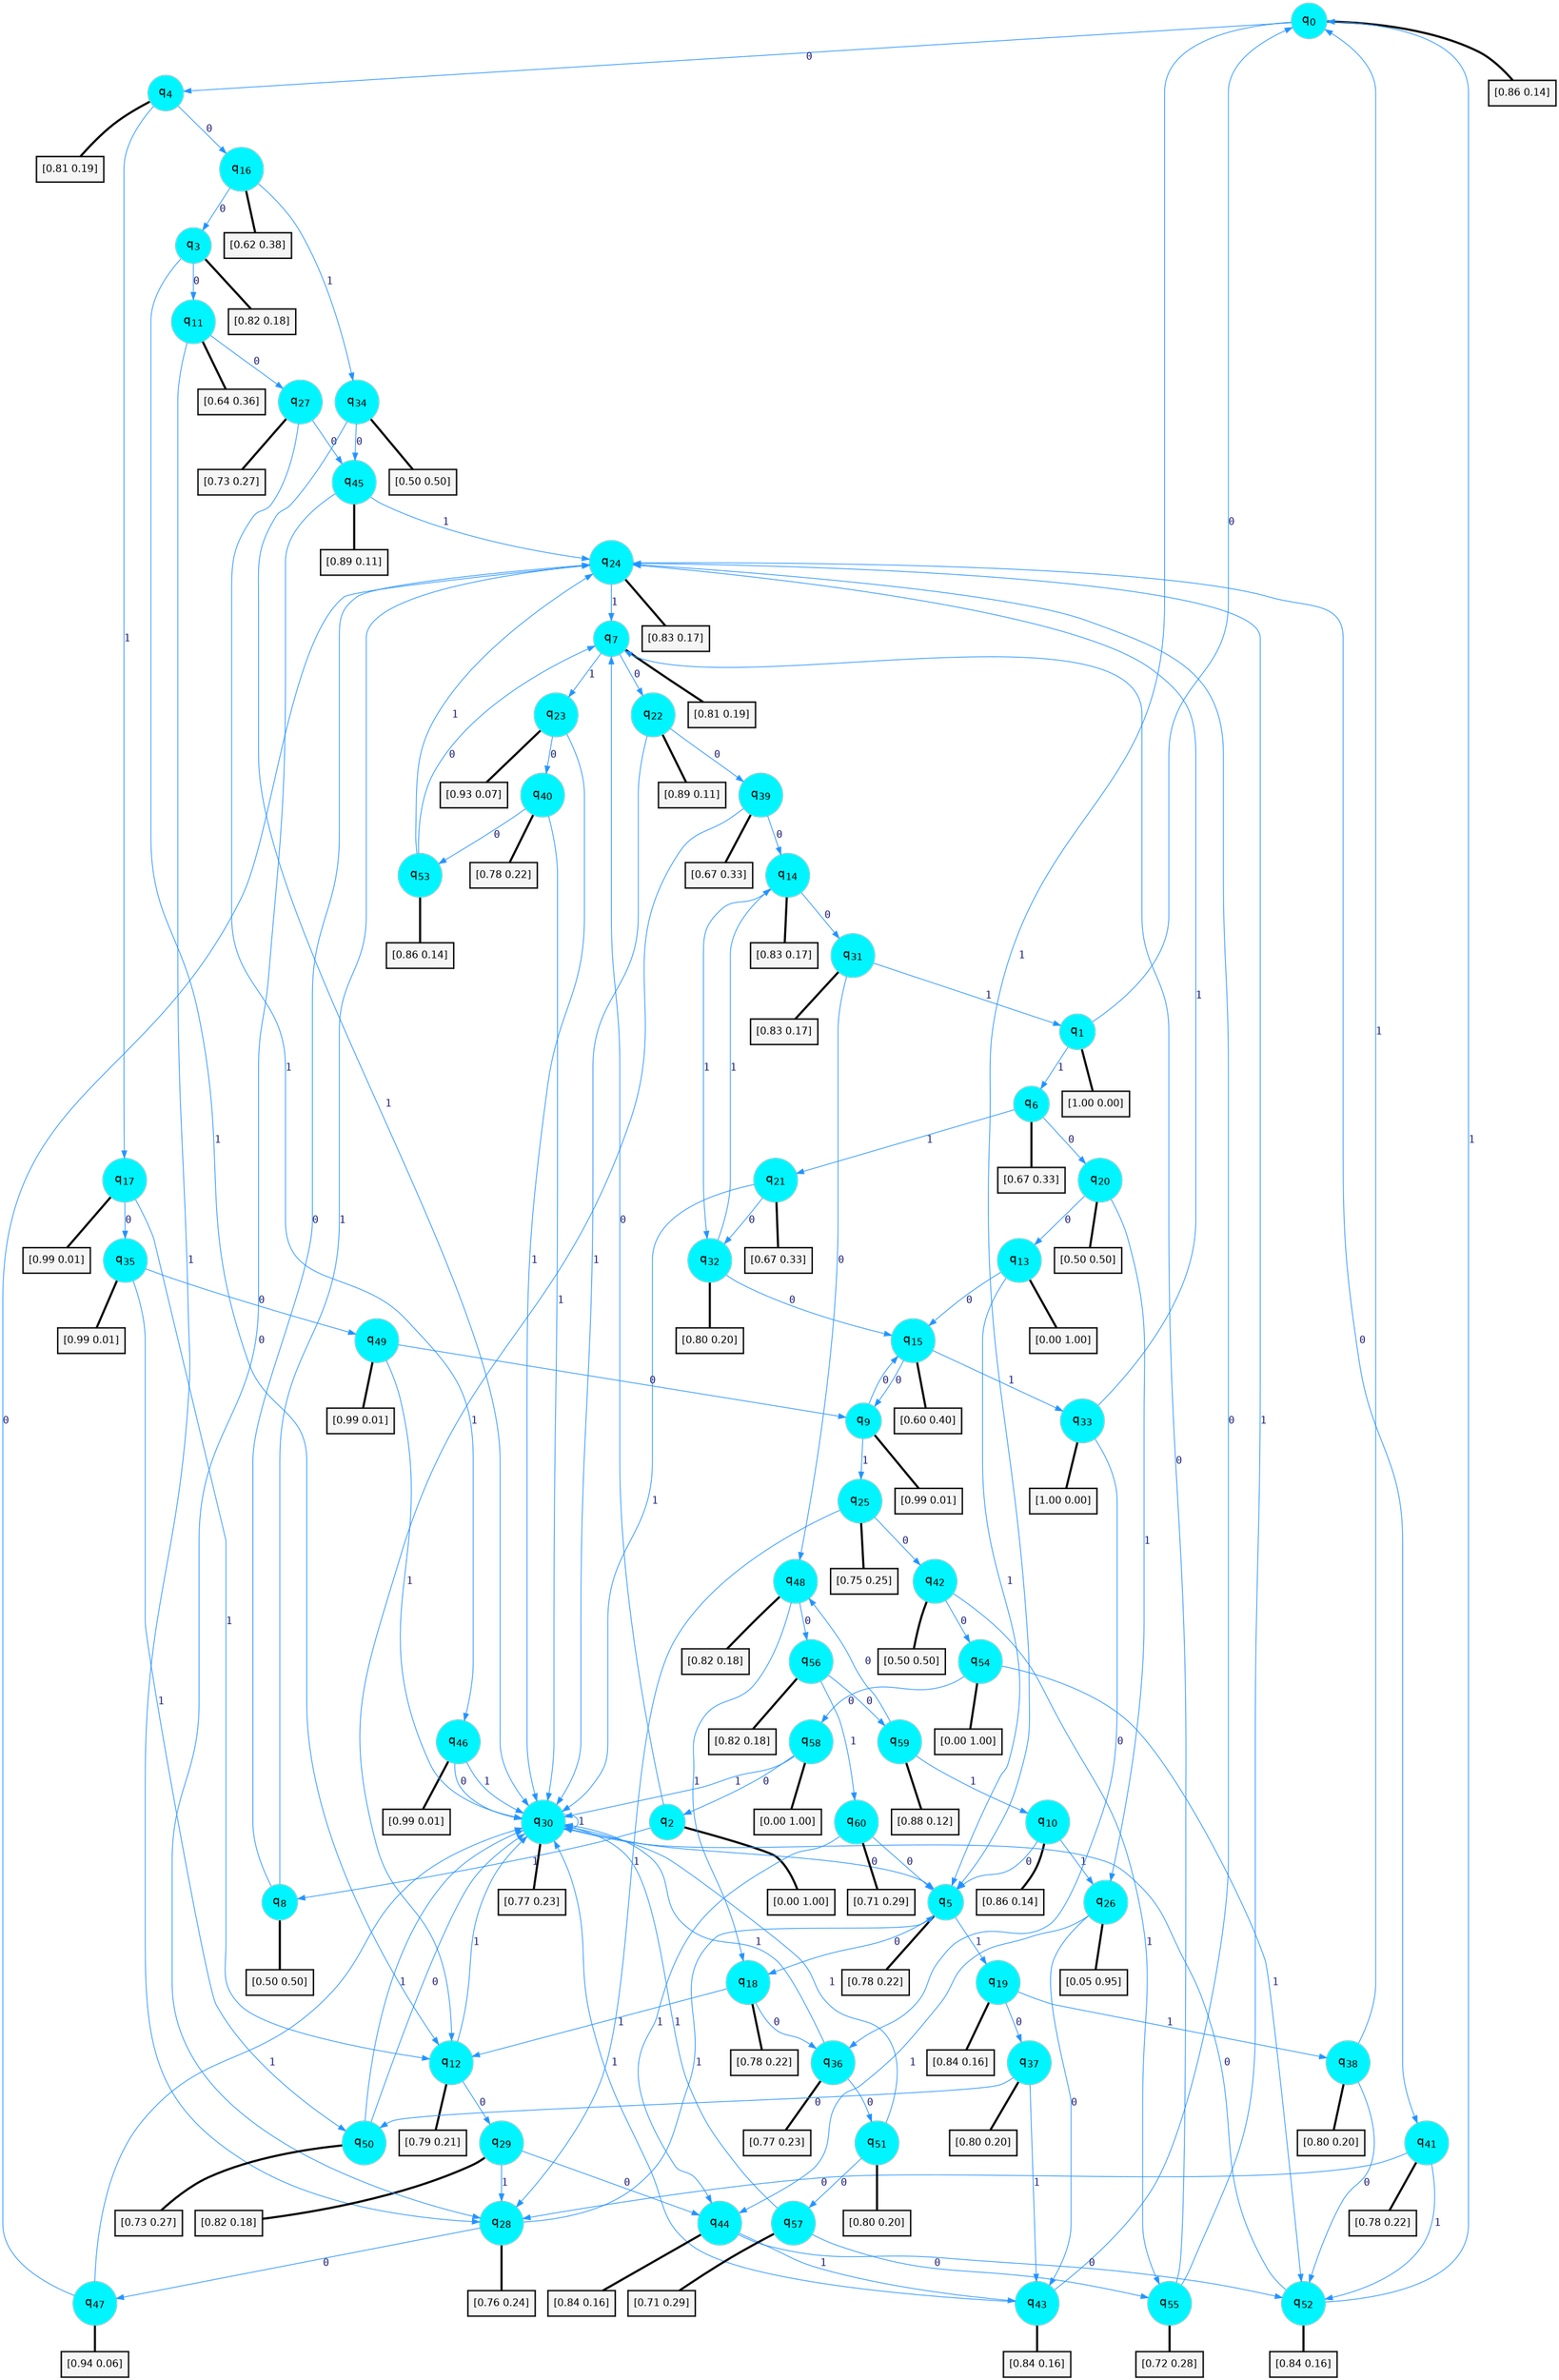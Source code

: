 digraph G {
graph [
bgcolor=transparent, dpi=300, rankdir=TD, size="40,25"];
node [
color=gray, fillcolor=turquoise1, fontcolor=black, fontname=Helvetica, fontsize=16, fontweight=bold, shape=circle, style=filled];
edge [
arrowsize=1, color=dodgerblue1, fontcolor=midnightblue, fontname=courier, fontweight=bold, penwidth=1, style=solid, weight=20];
0[label=<q<SUB>0</SUB>>];
1[label=<q<SUB>1</SUB>>];
2[label=<q<SUB>2</SUB>>];
3[label=<q<SUB>3</SUB>>];
4[label=<q<SUB>4</SUB>>];
5[label=<q<SUB>5</SUB>>];
6[label=<q<SUB>6</SUB>>];
7[label=<q<SUB>7</SUB>>];
8[label=<q<SUB>8</SUB>>];
9[label=<q<SUB>9</SUB>>];
10[label=<q<SUB>10</SUB>>];
11[label=<q<SUB>11</SUB>>];
12[label=<q<SUB>12</SUB>>];
13[label=<q<SUB>13</SUB>>];
14[label=<q<SUB>14</SUB>>];
15[label=<q<SUB>15</SUB>>];
16[label=<q<SUB>16</SUB>>];
17[label=<q<SUB>17</SUB>>];
18[label=<q<SUB>18</SUB>>];
19[label=<q<SUB>19</SUB>>];
20[label=<q<SUB>20</SUB>>];
21[label=<q<SUB>21</SUB>>];
22[label=<q<SUB>22</SUB>>];
23[label=<q<SUB>23</SUB>>];
24[label=<q<SUB>24</SUB>>];
25[label=<q<SUB>25</SUB>>];
26[label=<q<SUB>26</SUB>>];
27[label=<q<SUB>27</SUB>>];
28[label=<q<SUB>28</SUB>>];
29[label=<q<SUB>29</SUB>>];
30[label=<q<SUB>30</SUB>>];
31[label=<q<SUB>31</SUB>>];
32[label=<q<SUB>32</SUB>>];
33[label=<q<SUB>33</SUB>>];
34[label=<q<SUB>34</SUB>>];
35[label=<q<SUB>35</SUB>>];
36[label=<q<SUB>36</SUB>>];
37[label=<q<SUB>37</SUB>>];
38[label=<q<SUB>38</SUB>>];
39[label=<q<SUB>39</SUB>>];
40[label=<q<SUB>40</SUB>>];
41[label=<q<SUB>41</SUB>>];
42[label=<q<SUB>42</SUB>>];
43[label=<q<SUB>43</SUB>>];
44[label=<q<SUB>44</SUB>>];
45[label=<q<SUB>45</SUB>>];
46[label=<q<SUB>46</SUB>>];
47[label=<q<SUB>47</SUB>>];
48[label=<q<SUB>48</SUB>>];
49[label=<q<SUB>49</SUB>>];
50[label=<q<SUB>50</SUB>>];
51[label=<q<SUB>51</SUB>>];
52[label=<q<SUB>52</SUB>>];
53[label=<q<SUB>53</SUB>>];
54[label=<q<SUB>54</SUB>>];
55[label=<q<SUB>55</SUB>>];
56[label=<q<SUB>56</SUB>>];
57[label=<q<SUB>57</SUB>>];
58[label=<q<SUB>58</SUB>>];
59[label=<q<SUB>59</SUB>>];
60[label=<q<SUB>60</SUB>>];
61[label="[0.86 0.14]", shape=box,fontcolor=black, fontname=Helvetica, fontsize=14, penwidth=2, fillcolor=whitesmoke,color=black];
62[label="[1.00 0.00]", shape=box,fontcolor=black, fontname=Helvetica, fontsize=14, penwidth=2, fillcolor=whitesmoke,color=black];
63[label="[0.00 1.00]", shape=box,fontcolor=black, fontname=Helvetica, fontsize=14, penwidth=2, fillcolor=whitesmoke,color=black];
64[label="[0.82 0.18]", shape=box,fontcolor=black, fontname=Helvetica, fontsize=14, penwidth=2, fillcolor=whitesmoke,color=black];
65[label="[0.81 0.19]", shape=box,fontcolor=black, fontname=Helvetica, fontsize=14, penwidth=2, fillcolor=whitesmoke,color=black];
66[label="[0.78 0.22]", shape=box,fontcolor=black, fontname=Helvetica, fontsize=14, penwidth=2, fillcolor=whitesmoke,color=black];
67[label="[0.67 0.33]", shape=box,fontcolor=black, fontname=Helvetica, fontsize=14, penwidth=2, fillcolor=whitesmoke,color=black];
68[label="[0.81 0.19]", shape=box,fontcolor=black, fontname=Helvetica, fontsize=14, penwidth=2, fillcolor=whitesmoke,color=black];
69[label="[0.50 0.50]", shape=box,fontcolor=black, fontname=Helvetica, fontsize=14, penwidth=2, fillcolor=whitesmoke,color=black];
70[label="[0.99 0.01]", shape=box,fontcolor=black, fontname=Helvetica, fontsize=14, penwidth=2, fillcolor=whitesmoke,color=black];
71[label="[0.86 0.14]", shape=box,fontcolor=black, fontname=Helvetica, fontsize=14, penwidth=2, fillcolor=whitesmoke,color=black];
72[label="[0.64 0.36]", shape=box,fontcolor=black, fontname=Helvetica, fontsize=14, penwidth=2, fillcolor=whitesmoke,color=black];
73[label="[0.79 0.21]", shape=box,fontcolor=black, fontname=Helvetica, fontsize=14, penwidth=2, fillcolor=whitesmoke,color=black];
74[label="[0.00 1.00]", shape=box,fontcolor=black, fontname=Helvetica, fontsize=14, penwidth=2, fillcolor=whitesmoke,color=black];
75[label="[0.83 0.17]", shape=box,fontcolor=black, fontname=Helvetica, fontsize=14, penwidth=2, fillcolor=whitesmoke,color=black];
76[label="[0.60 0.40]", shape=box,fontcolor=black, fontname=Helvetica, fontsize=14, penwidth=2, fillcolor=whitesmoke,color=black];
77[label="[0.62 0.38]", shape=box,fontcolor=black, fontname=Helvetica, fontsize=14, penwidth=2, fillcolor=whitesmoke,color=black];
78[label="[0.99 0.01]", shape=box,fontcolor=black, fontname=Helvetica, fontsize=14, penwidth=2, fillcolor=whitesmoke,color=black];
79[label="[0.78 0.22]", shape=box,fontcolor=black, fontname=Helvetica, fontsize=14, penwidth=2, fillcolor=whitesmoke,color=black];
80[label="[0.84 0.16]", shape=box,fontcolor=black, fontname=Helvetica, fontsize=14, penwidth=2, fillcolor=whitesmoke,color=black];
81[label="[0.50 0.50]", shape=box,fontcolor=black, fontname=Helvetica, fontsize=14, penwidth=2, fillcolor=whitesmoke,color=black];
82[label="[0.67 0.33]", shape=box,fontcolor=black, fontname=Helvetica, fontsize=14, penwidth=2, fillcolor=whitesmoke,color=black];
83[label="[0.89 0.11]", shape=box,fontcolor=black, fontname=Helvetica, fontsize=14, penwidth=2, fillcolor=whitesmoke,color=black];
84[label="[0.93 0.07]", shape=box,fontcolor=black, fontname=Helvetica, fontsize=14, penwidth=2, fillcolor=whitesmoke,color=black];
85[label="[0.83 0.17]", shape=box,fontcolor=black, fontname=Helvetica, fontsize=14, penwidth=2, fillcolor=whitesmoke,color=black];
86[label="[0.75 0.25]", shape=box,fontcolor=black, fontname=Helvetica, fontsize=14, penwidth=2, fillcolor=whitesmoke,color=black];
87[label="[0.05 0.95]", shape=box,fontcolor=black, fontname=Helvetica, fontsize=14, penwidth=2, fillcolor=whitesmoke,color=black];
88[label="[0.73 0.27]", shape=box,fontcolor=black, fontname=Helvetica, fontsize=14, penwidth=2, fillcolor=whitesmoke,color=black];
89[label="[0.76 0.24]", shape=box,fontcolor=black, fontname=Helvetica, fontsize=14, penwidth=2, fillcolor=whitesmoke,color=black];
90[label="[0.82 0.18]", shape=box,fontcolor=black, fontname=Helvetica, fontsize=14, penwidth=2, fillcolor=whitesmoke,color=black];
91[label="[0.77 0.23]", shape=box,fontcolor=black, fontname=Helvetica, fontsize=14, penwidth=2, fillcolor=whitesmoke,color=black];
92[label="[0.83 0.17]", shape=box,fontcolor=black, fontname=Helvetica, fontsize=14, penwidth=2, fillcolor=whitesmoke,color=black];
93[label="[0.80 0.20]", shape=box,fontcolor=black, fontname=Helvetica, fontsize=14, penwidth=2, fillcolor=whitesmoke,color=black];
94[label="[1.00 0.00]", shape=box,fontcolor=black, fontname=Helvetica, fontsize=14, penwidth=2, fillcolor=whitesmoke,color=black];
95[label="[0.50 0.50]", shape=box,fontcolor=black, fontname=Helvetica, fontsize=14, penwidth=2, fillcolor=whitesmoke,color=black];
96[label="[0.99 0.01]", shape=box,fontcolor=black, fontname=Helvetica, fontsize=14, penwidth=2, fillcolor=whitesmoke,color=black];
97[label="[0.77 0.23]", shape=box,fontcolor=black, fontname=Helvetica, fontsize=14, penwidth=2, fillcolor=whitesmoke,color=black];
98[label="[0.80 0.20]", shape=box,fontcolor=black, fontname=Helvetica, fontsize=14, penwidth=2, fillcolor=whitesmoke,color=black];
99[label="[0.80 0.20]", shape=box,fontcolor=black, fontname=Helvetica, fontsize=14, penwidth=2, fillcolor=whitesmoke,color=black];
100[label="[0.67 0.33]", shape=box,fontcolor=black, fontname=Helvetica, fontsize=14, penwidth=2, fillcolor=whitesmoke,color=black];
101[label="[0.78 0.22]", shape=box,fontcolor=black, fontname=Helvetica, fontsize=14, penwidth=2, fillcolor=whitesmoke,color=black];
102[label="[0.78 0.22]", shape=box,fontcolor=black, fontname=Helvetica, fontsize=14, penwidth=2, fillcolor=whitesmoke,color=black];
103[label="[0.50 0.50]", shape=box,fontcolor=black, fontname=Helvetica, fontsize=14, penwidth=2, fillcolor=whitesmoke,color=black];
104[label="[0.84 0.16]", shape=box,fontcolor=black, fontname=Helvetica, fontsize=14, penwidth=2, fillcolor=whitesmoke,color=black];
105[label="[0.84 0.16]", shape=box,fontcolor=black, fontname=Helvetica, fontsize=14, penwidth=2, fillcolor=whitesmoke,color=black];
106[label="[0.89 0.11]", shape=box,fontcolor=black, fontname=Helvetica, fontsize=14, penwidth=2, fillcolor=whitesmoke,color=black];
107[label="[0.99 0.01]", shape=box,fontcolor=black, fontname=Helvetica, fontsize=14, penwidth=2, fillcolor=whitesmoke,color=black];
108[label="[0.94 0.06]", shape=box,fontcolor=black, fontname=Helvetica, fontsize=14, penwidth=2, fillcolor=whitesmoke,color=black];
109[label="[0.82 0.18]", shape=box,fontcolor=black, fontname=Helvetica, fontsize=14, penwidth=2, fillcolor=whitesmoke,color=black];
110[label="[0.99 0.01]", shape=box,fontcolor=black, fontname=Helvetica, fontsize=14, penwidth=2, fillcolor=whitesmoke,color=black];
111[label="[0.73 0.27]", shape=box,fontcolor=black, fontname=Helvetica, fontsize=14, penwidth=2, fillcolor=whitesmoke,color=black];
112[label="[0.80 0.20]", shape=box,fontcolor=black, fontname=Helvetica, fontsize=14, penwidth=2, fillcolor=whitesmoke,color=black];
113[label="[0.84 0.16]", shape=box,fontcolor=black, fontname=Helvetica, fontsize=14, penwidth=2, fillcolor=whitesmoke,color=black];
114[label="[0.86 0.14]", shape=box,fontcolor=black, fontname=Helvetica, fontsize=14, penwidth=2, fillcolor=whitesmoke,color=black];
115[label="[0.00 1.00]", shape=box,fontcolor=black, fontname=Helvetica, fontsize=14, penwidth=2, fillcolor=whitesmoke,color=black];
116[label="[0.72 0.28]", shape=box,fontcolor=black, fontname=Helvetica, fontsize=14, penwidth=2, fillcolor=whitesmoke,color=black];
117[label="[0.82 0.18]", shape=box,fontcolor=black, fontname=Helvetica, fontsize=14, penwidth=2, fillcolor=whitesmoke,color=black];
118[label="[0.71 0.29]", shape=box,fontcolor=black, fontname=Helvetica, fontsize=14, penwidth=2, fillcolor=whitesmoke,color=black];
119[label="[0.00 1.00]", shape=box,fontcolor=black, fontname=Helvetica, fontsize=14, penwidth=2, fillcolor=whitesmoke,color=black];
120[label="[0.88 0.12]", shape=box,fontcolor=black, fontname=Helvetica, fontsize=14, penwidth=2, fillcolor=whitesmoke,color=black];
121[label="[0.71 0.29]", shape=box,fontcolor=black, fontname=Helvetica, fontsize=14, penwidth=2, fillcolor=whitesmoke,color=black];
0->4 [label=0];
0->5 [label=1];
0->61 [arrowhead=none, penwidth=3,color=black];
1->0 [label=0];
1->6 [label=1];
1->62 [arrowhead=none, penwidth=3,color=black];
2->7 [label=0];
2->8 [label=1];
2->63 [arrowhead=none, penwidth=3,color=black];
3->11 [label=0];
3->12 [label=1];
3->64 [arrowhead=none, penwidth=3,color=black];
4->16 [label=0];
4->17 [label=1];
4->65 [arrowhead=none, penwidth=3,color=black];
5->18 [label=0];
5->19 [label=1];
5->66 [arrowhead=none, penwidth=3,color=black];
6->20 [label=0];
6->21 [label=1];
6->67 [arrowhead=none, penwidth=3,color=black];
7->22 [label=0];
7->23 [label=1];
7->68 [arrowhead=none, penwidth=3,color=black];
8->24 [label=0];
8->24 [label=1];
8->69 [arrowhead=none, penwidth=3,color=black];
9->15 [label=0];
9->25 [label=1];
9->70 [arrowhead=none, penwidth=3,color=black];
10->5 [label=0];
10->26 [label=1];
10->71 [arrowhead=none, penwidth=3,color=black];
11->27 [label=0];
11->28 [label=1];
11->72 [arrowhead=none, penwidth=3,color=black];
12->29 [label=0];
12->30 [label=1];
12->73 [arrowhead=none, penwidth=3,color=black];
13->15 [label=0];
13->5 [label=1];
13->74 [arrowhead=none, penwidth=3,color=black];
14->31 [label=0];
14->32 [label=1];
14->75 [arrowhead=none, penwidth=3,color=black];
15->9 [label=0];
15->33 [label=1];
15->76 [arrowhead=none, penwidth=3,color=black];
16->3 [label=0];
16->34 [label=1];
16->77 [arrowhead=none, penwidth=3,color=black];
17->35 [label=0];
17->12 [label=1];
17->78 [arrowhead=none, penwidth=3,color=black];
18->36 [label=0];
18->12 [label=1];
18->79 [arrowhead=none, penwidth=3,color=black];
19->37 [label=0];
19->38 [label=1];
19->80 [arrowhead=none, penwidth=3,color=black];
20->13 [label=0];
20->26 [label=1];
20->81 [arrowhead=none, penwidth=3,color=black];
21->32 [label=0];
21->30 [label=1];
21->82 [arrowhead=none, penwidth=3,color=black];
22->39 [label=0];
22->30 [label=1];
22->83 [arrowhead=none, penwidth=3,color=black];
23->40 [label=0];
23->30 [label=1];
23->84 [arrowhead=none, penwidth=3,color=black];
24->41 [label=0];
24->7 [label=1];
24->85 [arrowhead=none, penwidth=3,color=black];
25->42 [label=0];
25->28 [label=1];
25->86 [arrowhead=none, penwidth=3,color=black];
26->43 [label=0];
26->44 [label=1];
26->87 [arrowhead=none, penwidth=3,color=black];
27->45 [label=0];
27->46 [label=1];
27->88 [arrowhead=none, penwidth=3,color=black];
28->47 [label=0];
28->5 [label=1];
28->89 [arrowhead=none, penwidth=3,color=black];
29->44 [label=0];
29->28 [label=1];
29->90 [arrowhead=none, penwidth=3,color=black];
30->5 [label=0];
30->30 [label=1];
30->91 [arrowhead=none, penwidth=3,color=black];
31->48 [label=0];
31->1 [label=1];
31->92 [arrowhead=none, penwidth=3,color=black];
32->15 [label=0];
32->14 [label=1];
32->93 [arrowhead=none, penwidth=3,color=black];
33->36 [label=0];
33->24 [label=1];
33->94 [arrowhead=none, penwidth=3,color=black];
34->45 [label=0];
34->30 [label=1];
34->95 [arrowhead=none, penwidth=3,color=black];
35->49 [label=0];
35->50 [label=1];
35->96 [arrowhead=none, penwidth=3,color=black];
36->51 [label=0];
36->30 [label=1];
36->97 [arrowhead=none, penwidth=3,color=black];
37->50 [label=0];
37->43 [label=1];
37->98 [arrowhead=none, penwidth=3,color=black];
38->52 [label=0];
38->0 [label=1];
38->99 [arrowhead=none, penwidth=3,color=black];
39->14 [label=0];
39->12 [label=1];
39->100 [arrowhead=none, penwidth=3,color=black];
40->53 [label=0];
40->30 [label=1];
40->101 [arrowhead=none, penwidth=3,color=black];
41->28 [label=0];
41->52 [label=1];
41->102 [arrowhead=none, penwidth=3,color=black];
42->54 [label=0];
42->55 [label=1];
42->103 [arrowhead=none, penwidth=3,color=black];
43->24 [label=0];
43->30 [label=1];
43->104 [arrowhead=none, penwidth=3,color=black];
44->52 [label=0];
44->43 [label=1];
44->105 [arrowhead=none, penwidth=3,color=black];
45->28 [label=0];
45->24 [label=1];
45->106 [arrowhead=none, penwidth=3,color=black];
46->30 [label=0];
46->30 [label=1];
46->107 [arrowhead=none, penwidth=3,color=black];
47->24 [label=0];
47->30 [label=1];
47->108 [arrowhead=none, penwidth=3,color=black];
48->56 [label=0];
48->18 [label=1];
48->109 [arrowhead=none, penwidth=3,color=black];
49->9 [label=0];
49->30 [label=1];
49->110 [arrowhead=none, penwidth=3,color=black];
50->30 [label=0];
50->30 [label=1];
50->111 [arrowhead=none, penwidth=3,color=black];
51->57 [label=0];
51->30 [label=1];
51->112 [arrowhead=none, penwidth=3,color=black];
52->30 [label=0];
52->0 [label=1];
52->113 [arrowhead=none, penwidth=3,color=black];
53->7 [label=0];
53->24 [label=1];
53->114 [arrowhead=none, penwidth=3,color=black];
54->58 [label=0];
54->52 [label=1];
54->115 [arrowhead=none, penwidth=3,color=black];
55->7 [label=0];
55->24 [label=1];
55->116 [arrowhead=none, penwidth=3,color=black];
56->59 [label=0];
56->60 [label=1];
56->117 [arrowhead=none, penwidth=3,color=black];
57->55 [label=0];
57->30 [label=1];
57->118 [arrowhead=none, penwidth=3,color=black];
58->2 [label=0];
58->30 [label=1];
58->119 [arrowhead=none, penwidth=3,color=black];
59->48 [label=0];
59->10 [label=1];
59->120 [arrowhead=none, penwidth=3,color=black];
60->5 [label=0];
60->44 [label=1];
60->121 [arrowhead=none, penwidth=3,color=black];
}
